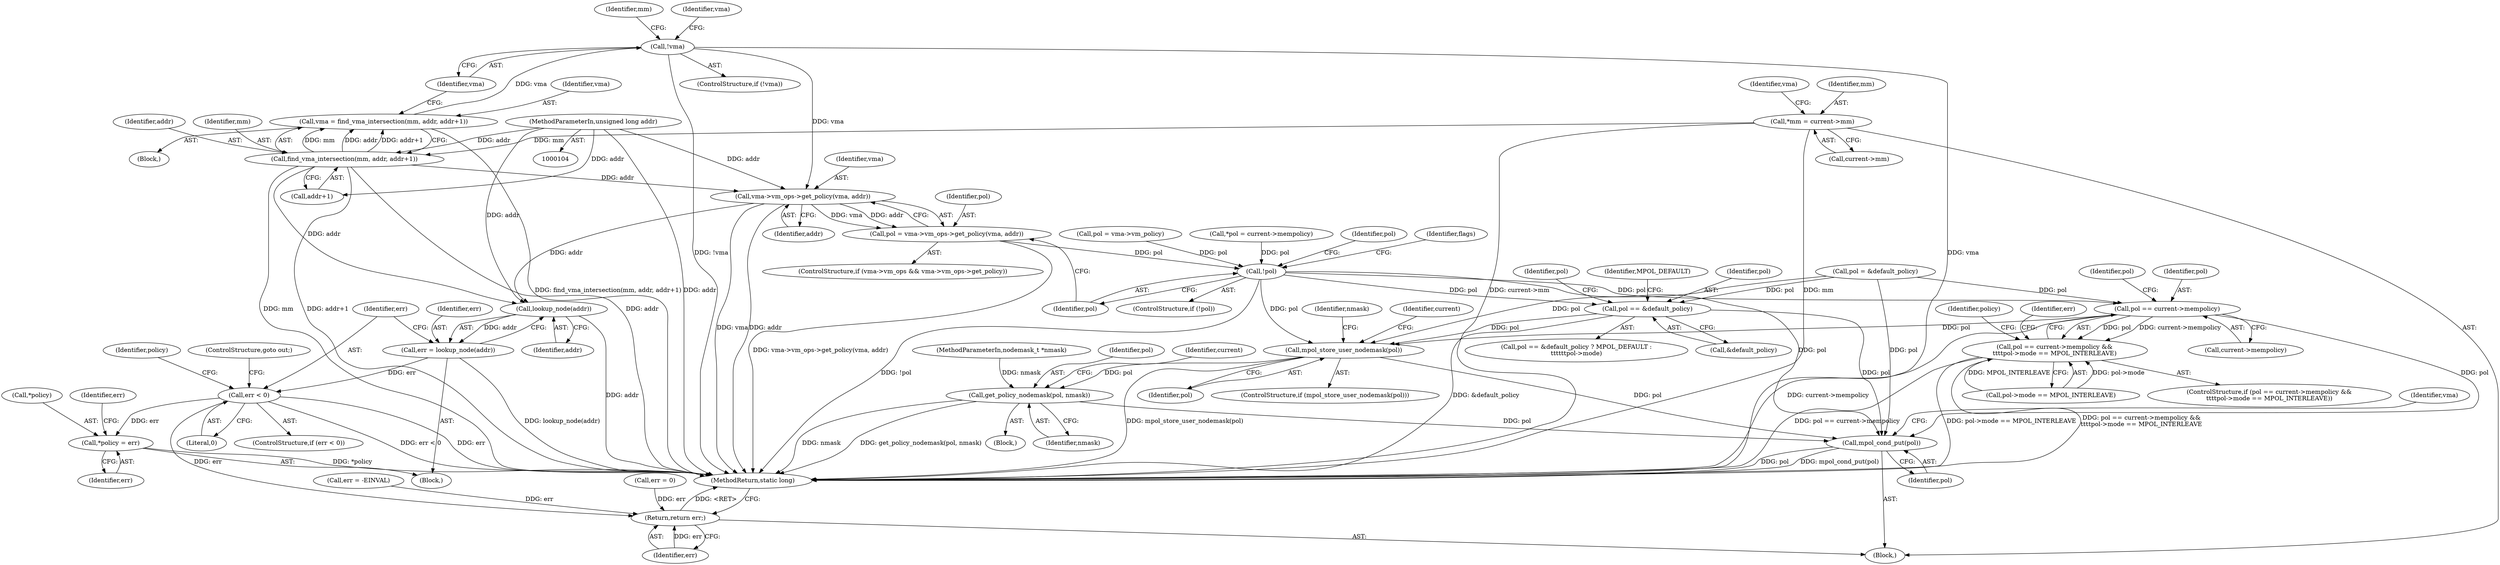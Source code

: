 digraph "0_linux_73223e4e2e3867ebf033a5a8eb2e5df0158ccc99@pointer" {
"1000188" [label="(Call,!vma)"];
"1000179" [label="(Call,vma = find_vma_intersection(mm, addr, addr+1))"];
"1000181" [label="(Call,find_vma_intersection(mm, addr, addr+1))"];
"1000112" [label="(Call,*mm = current->mm)"];
"1000107" [label="(MethodParameterIn,unsigned long addr)"];
"1000211" [label="(Call,vma->vm_ops->get_policy(vma, addr))"];
"1000209" [label="(Call,pol = vma->vm_ops->get_policy(vma, addr))"];
"1000227" [label="(Call,!pol)"];
"1000259" [label="(Call,pol == current->mempolicy)"];
"1000258" [label="(Call,pol == current->mempolicy &&\n\t\t\t\tpol->mode == MPOL_INTERLEAVE)"];
"1000318" [label="(Call,mpol_store_user_nodemask(pol))"];
"1000333" [label="(Call,get_policy_nodemask(pol, nmask))"];
"1000339" [label="(Call,mpol_cond_put(pol))"];
"1000295" [label="(Call,pol == &default_policy)"];
"1000245" [label="(Call,lookup_node(addr))"];
"1000243" [label="(Call,err = lookup_node(addr))"];
"1000248" [label="(Call,err < 0)"];
"1000252" [label="(Call,*policy = err)"];
"1000350" [label="(Return,return err;)"];
"1000209" [label="(Call,pol = vma->vm_ops->get_policy(vma, addr))"];
"1000227" [label="(Call,!pol)"];
"1000173" [label="(Block,)"];
"1000258" [label="(Call,pol == current->mempolicy &&\n\t\t\t\tpol->mode == MPOL_INTERLEAVE)"];
"1000294" [label="(Call,pol == &default_policy ? MPOL_DEFAULT :\n\t\t\t\t\t\tpol->mode)"];
"1000330" [label="(Block,)"];
"1000299" [label="(Identifier,MPOL_DEFAULT)"];
"1000255" [label="(Identifier,err)"];
"1000194" [label="(Identifier,mm)"];
"1000226" [label="(ControlStructure,if (!pol))"];
"1000254" [label="(Identifier,policy)"];
"1000114" [label="(Call,current->mm)"];
"1000285" [label="(Identifier,err)"];
"1000339" [label="(Call,mpol_cond_put(pol))"];
"1000184" [label="(Call,addr+1)"];
"1000210" [label="(Identifier,pol)"];
"1000252" [label="(Call,*policy = err)"];
"1000295" [label="(Call,pol == &default_policy)"];
"1000342" [label="(Identifier,vma)"];
"1000264" [label="(Call,pol->mode == MPOL_INTERLEAVE)"];
"1000296" [label="(Identifier,pol)"];
"1000253" [label="(Call,*policy)"];
"1000247" [label="(ControlStructure,if (err < 0))"];
"1000212" [label="(Identifier,vma)"];
"1000333" [label="(Call,get_policy_nodemask(pol, nmask))"];
"1000182" [label="(Identifier,mm)"];
"1000119" [label="(Identifier,vma)"];
"1000230" [label="(Identifier,pol)"];
"1000257" [label="(ControlStructure,if (pol == current->mempolicy &&\n\t\t\t\tpol->mode == MPOL_INTERLEAVE))"];
"1000337" [label="(Identifier,current)"];
"1000261" [label="(Call,current->mempolicy)"];
"1000335" [label="(Identifier,nmask)"];
"1000251" [label="(ControlStructure,goto out;)"];
"1000187" [label="(ControlStructure,if (!vma))"];
"1000266" [label="(Identifier,pol)"];
"1000211" [label="(Call,vma->vm_ops->get_policy(vma, addr))"];
"1000272" [label="(Identifier,policy)"];
"1000250" [label="(Literal,0)"];
"1000311" [label="(Call,err = 0)"];
"1000183" [label="(Identifier,addr)"];
"1000229" [label="(Call,pol = &default_policy)"];
"1000248" [label="(Call,err < 0)"];
"1000259" [label="(Call,pol == current->mempolicy)"];
"1000318" [label="(Call,mpol_store_user_nodemask(pol))"];
"1000189" [label="(Identifier,vma)"];
"1000244" [label="(Identifier,err)"];
"1000213" [label="(Identifier,addr)"];
"1000249" [label="(Identifier,err)"];
"1000107" [label="(MethodParameterIn,unsigned long addr)"];
"1000301" [label="(Identifier,pol)"];
"1000106" [label="(MethodParameterIn,nodemask_t *nmask)"];
"1000112" [label="(Call,*mm = current->mm)"];
"1000351" [label="(Identifier,err)"];
"1000235" [label="(Identifier,flags)"];
"1000332" [label="(Identifier,current)"];
"1000260" [label="(Identifier,pol)"];
"1000245" [label="(Call,lookup_node(addr))"];
"1000352" [label="(MethodReturn,static long)"];
"1000215" [label="(Call,pol = vma->vm_policy)"];
"1000323" [label="(Identifier,nmask)"];
"1000242" [label="(Block,)"];
"1000319" [label="(Identifier,pol)"];
"1000284" [label="(Call,err = -EINVAL)"];
"1000180" [label="(Identifier,vma)"];
"1000228" [label="(Identifier,pol)"];
"1000113" [label="(Identifier,mm)"];
"1000297" [label="(Call,&default_policy)"];
"1000350" [label="(Return,return err;)"];
"1000109" [label="(Block,)"];
"1000243" [label="(Call,err = lookup_node(addr))"];
"1000340" [label="(Identifier,pol)"];
"1000312" [label="(Identifier,err)"];
"1000122" [label="(Call,*pol = current->mempolicy)"];
"1000317" [label="(ControlStructure,if (mpol_store_user_nodemask(pol)))"];
"1000334" [label="(Identifier,pol)"];
"1000188" [label="(Call,!vma)"];
"1000246" [label="(Identifier,addr)"];
"1000179" [label="(Call,vma = find_vma_intersection(mm, addr, addr+1))"];
"1000202" [label="(Identifier,vma)"];
"1000181" [label="(Call,find_vma_intersection(mm, addr, addr+1))"];
"1000199" [label="(ControlStructure,if (vma->vm_ops && vma->vm_ops->get_policy))"];
"1000188" -> "1000187"  [label="AST: "];
"1000188" -> "1000189"  [label="CFG: "];
"1000189" -> "1000188"  [label="AST: "];
"1000194" -> "1000188"  [label="CFG: "];
"1000202" -> "1000188"  [label="CFG: "];
"1000188" -> "1000352"  [label="DDG: !vma"];
"1000188" -> "1000352"  [label="DDG: vma"];
"1000179" -> "1000188"  [label="DDG: vma"];
"1000188" -> "1000211"  [label="DDG: vma"];
"1000179" -> "1000173"  [label="AST: "];
"1000179" -> "1000181"  [label="CFG: "];
"1000180" -> "1000179"  [label="AST: "];
"1000181" -> "1000179"  [label="AST: "];
"1000189" -> "1000179"  [label="CFG: "];
"1000179" -> "1000352"  [label="DDG: find_vma_intersection(mm, addr, addr+1)"];
"1000181" -> "1000179"  [label="DDG: mm"];
"1000181" -> "1000179"  [label="DDG: addr"];
"1000181" -> "1000179"  [label="DDG: addr+1"];
"1000181" -> "1000184"  [label="CFG: "];
"1000182" -> "1000181"  [label="AST: "];
"1000183" -> "1000181"  [label="AST: "];
"1000184" -> "1000181"  [label="AST: "];
"1000181" -> "1000352"  [label="DDG: mm"];
"1000181" -> "1000352"  [label="DDG: addr+1"];
"1000181" -> "1000352"  [label="DDG: addr"];
"1000112" -> "1000181"  [label="DDG: mm"];
"1000107" -> "1000181"  [label="DDG: addr"];
"1000181" -> "1000211"  [label="DDG: addr"];
"1000181" -> "1000245"  [label="DDG: addr"];
"1000112" -> "1000109"  [label="AST: "];
"1000112" -> "1000114"  [label="CFG: "];
"1000113" -> "1000112"  [label="AST: "];
"1000114" -> "1000112"  [label="AST: "];
"1000119" -> "1000112"  [label="CFG: "];
"1000112" -> "1000352"  [label="DDG: current->mm"];
"1000112" -> "1000352"  [label="DDG: mm"];
"1000107" -> "1000104"  [label="AST: "];
"1000107" -> "1000352"  [label="DDG: addr"];
"1000107" -> "1000184"  [label="DDG: addr"];
"1000107" -> "1000211"  [label="DDG: addr"];
"1000107" -> "1000245"  [label="DDG: addr"];
"1000211" -> "1000209"  [label="AST: "];
"1000211" -> "1000213"  [label="CFG: "];
"1000212" -> "1000211"  [label="AST: "];
"1000213" -> "1000211"  [label="AST: "];
"1000209" -> "1000211"  [label="CFG: "];
"1000211" -> "1000352"  [label="DDG: vma"];
"1000211" -> "1000352"  [label="DDG: addr"];
"1000211" -> "1000209"  [label="DDG: vma"];
"1000211" -> "1000209"  [label="DDG: addr"];
"1000211" -> "1000245"  [label="DDG: addr"];
"1000209" -> "1000199"  [label="AST: "];
"1000210" -> "1000209"  [label="AST: "];
"1000228" -> "1000209"  [label="CFG: "];
"1000209" -> "1000352"  [label="DDG: vma->vm_ops->get_policy(vma, addr)"];
"1000209" -> "1000227"  [label="DDG: pol"];
"1000227" -> "1000226"  [label="AST: "];
"1000227" -> "1000228"  [label="CFG: "];
"1000228" -> "1000227"  [label="AST: "];
"1000230" -> "1000227"  [label="CFG: "];
"1000235" -> "1000227"  [label="CFG: "];
"1000227" -> "1000352"  [label="DDG: !pol"];
"1000215" -> "1000227"  [label="DDG: pol"];
"1000122" -> "1000227"  [label="DDG: pol"];
"1000227" -> "1000259"  [label="DDG: pol"];
"1000227" -> "1000295"  [label="DDG: pol"];
"1000227" -> "1000318"  [label="DDG: pol"];
"1000227" -> "1000339"  [label="DDG: pol"];
"1000259" -> "1000258"  [label="AST: "];
"1000259" -> "1000261"  [label="CFG: "];
"1000260" -> "1000259"  [label="AST: "];
"1000261" -> "1000259"  [label="AST: "];
"1000266" -> "1000259"  [label="CFG: "];
"1000258" -> "1000259"  [label="CFG: "];
"1000259" -> "1000352"  [label="DDG: current->mempolicy"];
"1000259" -> "1000258"  [label="DDG: pol"];
"1000259" -> "1000258"  [label="DDG: current->mempolicy"];
"1000229" -> "1000259"  [label="DDG: pol"];
"1000259" -> "1000318"  [label="DDG: pol"];
"1000259" -> "1000339"  [label="DDG: pol"];
"1000258" -> "1000257"  [label="AST: "];
"1000258" -> "1000264"  [label="CFG: "];
"1000264" -> "1000258"  [label="AST: "];
"1000272" -> "1000258"  [label="CFG: "];
"1000285" -> "1000258"  [label="CFG: "];
"1000258" -> "1000352"  [label="DDG: pol == current->mempolicy"];
"1000258" -> "1000352"  [label="DDG: pol->mode == MPOL_INTERLEAVE"];
"1000258" -> "1000352"  [label="DDG: pol == current->mempolicy &&\n\t\t\t\tpol->mode == MPOL_INTERLEAVE"];
"1000264" -> "1000258"  [label="DDG: pol->mode"];
"1000264" -> "1000258"  [label="DDG: MPOL_INTERLEAVE"];
"1000318" -> "1000317"  [label="AST: "];
"1000318" -> "1000319"  [label="CFG: "];
"1000319" -> "1000318"  [label="AST: "];
"1000323" -> "1000318"  [label="CFG: "];
"1000332" -> "1000318"  [label="CFG: "];
"1000318" -> "1000352"  [label="DDG: mpol_store_user_nodemask(pol)"];
"1000295" -> "1000318"  [label="DDG: pol"];
"1000229" -> "1000318"  [label="DDG: pol"];
"1000318" -> "1000333"  [label="DDG: pol"];
"1000318" -> "1000339"  [label="DDG: pol"];
"1000333" -> "1000330"  [label="AST: "];
"1000333" -> "1000335"  [label="CFG: "];
"1000334" -> "1000333"  [label="AST: "];
"1000335" -> "1000333"  [label="AST: "];
"1000337" -> "1000333"  [label="CFG: "];
"1000333" -> "1000352"  [label="DDG: get_policy_nodemask(pol, nmask)"];
"1000333" -> "1000352"  [label="DDG: nmask"];
"1000106" -> "1000333"  [label="DDG: nmask"];
"1000333" -> "1000339"  [label="DDG: pol"];
"1000339" -> "1000109"  [label="AST: "];
"1000339" -> "1000340"  [label="CFG: "];
"1000340" -> "1000339"  [label="AST: "];
"1000342" -> "1000339"  [label="CFG: "];
"1000339" -> "1000352"  [label="DDG: mpol_cond_put(pol)"];
"1000339" -> "1000352"  [label="DDG: pol"];
"1000295" -> "1000339"  [label="DDG: pol"];
"1000229" -> "1000339"  [label="DDG: pol"];
"1000295" -> "1000294"  [label="AST: "];
"1000295" -> "1000297"  [label="CFG: "];
"1000296" -> "1000295"  [label="AST: "];
"1000297" -> "1000295"  [label="AST: "];
"1000299" -> "1000295"  [label="CFG: "];
"1000301" -> "1000295"  [label="CFG: "];
"1000295" -> "1000352"  [label="DDG: &default_policy"];
"1000229" -> "1000295"  [label="DDG: pol"];
"1000245" -> "1000243"  [label="AST: "];
"1000245" -> "1000246"  [label="CFG: "];
"1000246" -> "1000245"  [label="AST: "];
"1000243" -> "1000245"  [label="CFG: "];
"1000245" -> "1000352"  [label="DDG: addr"];
"1000245" -> "1000243"  [label="DDG: addr"];
"1000243" -> "1000242"  [label="AST: "];
"1000244" -> "1000243"  [label="AST: "];
"1000249" -> "1000243"  [label="CFG: "];
"1000243" -> "1000352"  [label="DDG: lookup_node(addr)"];
"1000243" -> "1000248"  [label="DDG: err"];
"1000248" -> "1000247"  [label="AST: "];
"1000248" -> "1000250"  [label="CFG: "];
"1000249" -> "1000248"  [label="AST: "];
"1000250" -> "1000248"  [label="AST: "];
"1000251" -> "1000248"  [label="CFG: "];
"1000254" -> "1000248"  [label="CFG: "];
"1000248" -> "1000352"  [label="DDG: err < 0"];
"1000248" -> "1000352"  [label="DDG: err"];
"1000248" -> "1000252"  [label="DDG: err"];
"1000248" -> "1000350"  [label="DDG: err"];
"1000252" -> "1000242"  [label="AST: "];
"1000252" -> "1000255"  [label="CFG: "];
"1000253" -> "1000252"  [label="AST: "];
"1000255" -> "1000252"  [label="AST: "];
"1000312" -> "1000252"  [label="CFG: "];
"1000252" -> "1000352"  [label="DDG: *policy"];
"1000350" -> "1000109"  [label="AST: "];
"1000350" -> "1000351"  [label="CFG: "];
"1000351" -> "1000350"  [label="AST: "];
"1000352" -> "1000350"  [label="CFG: "];
"1000350" -> "1000352"  [label="DDG: <RET>"];
"1000351" -> "1000350"  [label="DDG: err"];
"1000311" -> "1000350"  [label="DDG: err"];
"1000284" -> "1000350"  [label="DDG: err"];
}
